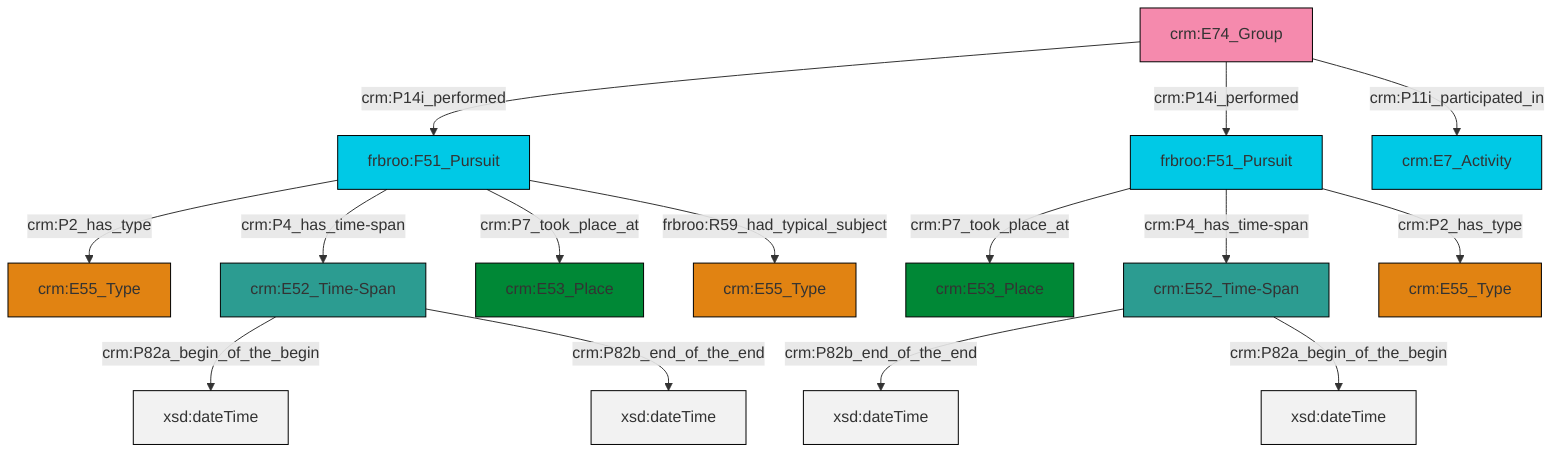 graph TD
classDef Literal fill:#f2f2f2,stroke:#000000;
classDef CRM_Entity fill:#FFFFFF,stroke:#000000;
classDef Temporal_Entity fill:#00C9E6, stroke:#000000;
classDef Type fill:#E18312, stroke:#000000;
classDef Time-Span fill:#2C9C91, stroke:#000000;
classDef Appellation fill:#FFEB7F, stroke:#000000;
classDef Place fill:#008836, stroke:#000000;
classDef Persistent_Item fill:#B266B2, stroke:#000000;
classDef Conceptual_Object fill:#FFD700, stroke:#000000;
classDef Physical_Thing fill:#D2B48C, stroke:#000000;
classDef Actor fill:#f58aad, stroke:#000000;
classDef PC_Classes fill:#4ce600, stroke:#000000;
classDef Multi fill:#cccccc,stroke:#000000;

0["frbroo:F51_Pursuit"]:::Temporal_Entity -->|crm:P2_has_type| 1["crm:E55_Type"]:::Type
2["crm:E74_Group"]:::Actor -->|crm:P14i_performed| 0["frbroo:F51_Pursuit"]:::Temporal_Entity
9["crm:E52_Time-Span"]:::Time-Span -->|crm:P82b_end_of_the_end| 10[xsd:dateTime]:::Literal
11["frbroo:F51_Pursuit"]:::Temporal_Entity -->|crm:P7_took_place_at| 12["crm:E53_Place"]:::Place
11["frbroo:F51_Pursuit"]:::Temporal_Entity -->|crm:P4_has_time-span| 9["crm:E52_Time-Span"]:::Time-Span
0["frbroo:F51_Pursuit"]:::Temporal_Entity -->|crm:P4_has_time-span| 18["crm:E52_Time-Span"]:::Time-Span
2["crm:E74_Group"]:::Actor -->|crm:P14i_performed| 11["frbroo:F51_Pursuit"]:::Temporal_Entity
0["frbroo:F51_Pursuit"]:::Temporal_Entity -->|crm:P7_took_place_at| 14["crm:E53_Place"]:::Place
18["crm:E52_Time-Span"]:::Time-Span -->|crm:P82a_begin_of_the_begin| 20[xsd:dateTime]:::Literal
11["frbroo:F51_Pursuit"]:::Temporal_Entity -->|crm:P2_has_type| 4["crm:E55_Type"]:::Type
9["crm:E52_Time-Span"]:::Time-Span -->|crm:P82a_begin_of_the_begin| 22[xsd:dateTime]:::Literal
18["crm:E52_Time-Span"]:::Time-Span -->|crm:P82b_end_of_the_end| 25[xsd:dateTime]:::Literal
2["crm:E74_Group"]:::Actor -->|crm:P11i_participated_in| 16["crm:E7_Activity"]:::Temporal_Entity
0["frbroo:F51_Pursuit"]:::Temporal_Entity -->|frbroo:R59_had_typical_subject| 6["crm:E55_Type"]:::Type